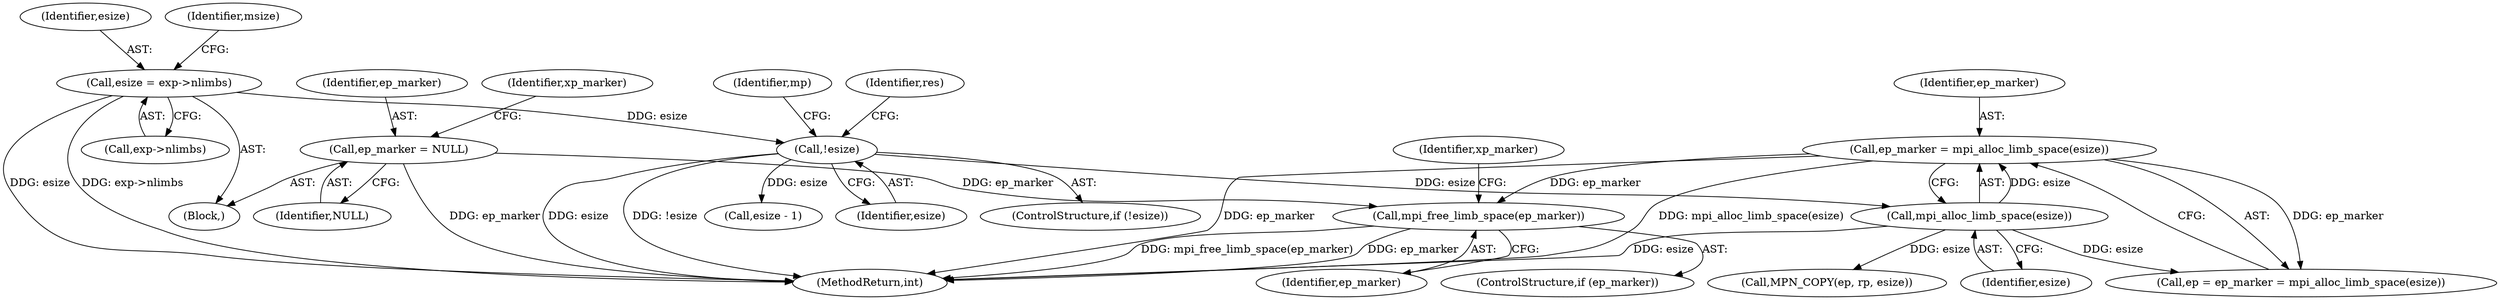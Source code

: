 digraph "0_linux_f5527fffff3f002b0a6b376163613b82f69de073@API" {
"1000870" [label="(Call,mpi_free_limb_space(ep_marker))"];
"1000444" [label="(Call,ep_marker = mpi_alloc_limb_space(esize))"];
"1000446" [label="(Call,mpi_alloc_limb_space(esize))"];
"1000215" [label="(Call,!esize)"];
"1000173" [label="(Call,esize = exp->nlimbs)"];
"1000134" [label="(Call,ep_marker = NULL)"];
"1000446" [label="(Call,mpi_alloc_limb_space(esize))"];
"1000175" [label="(Call,exp->nlimbs)"];
"1000871" [label="(Identifier,ep_marker)"];
"1000139" [label="(Identifier,xp_marker)"];
"1000136" [label="(Identifier,NULL)"];
"1000873" [label="(Identifier,xp_marker)"];
"1000135" [label="(Identifier,ep_marker)"];
"1000173" [label="(Call,esize = exp->nlimbs)"];
"1000445" [label="(Identifier,ep_marker)"];
"1000265" [label="(Identifier,mp)"];
"1000452" [label="(Call,MPN_COPY(ep, rp, esize))"];
"1000442" [label="(Call,ep = ep_marker = mpi_alloc_limb_space(esize))"];
"1000868" [label="(ControlStructure,if (ep_marker))"];
"1000174" [label="(Identifier,esize)"];
"1000882" [label="(MethodReturn,int)"];
"1000870" [label="(Call,mpi_free_limb_space(ep_marker))"];
"1000220" [label="(Identifier,res)"];
"1000444" [label="(Call,ep_marker = mpi_alloc_limb_space(esize))"];
"1000214" [label="(ControlStructure,if (!esize))"];
"1000215" [label="(Call,!esize)"];
"1000447" [label="(Identifier,esize)"];
"1000124" [label="(Block,)"];
"1000527" [label="(Call,esize - 1)"];
"1000179" [label="(Identifier,msize)"];
"1000134" [label="(Call,ep_marker = NULL)"];
"1000216" [label="(Identifier,esize)"];
"1000870" -> "1000868"  [label="AST: "];
"1000870" -> "1000871"  [label="CFG: "];
"1000871" -> "1000870"  [label="AST: "];
"1000873" -> "1000870"  [label="CFG: "];
"1000870" -> "1000882"  [label="DDG: mpi_free_limb_space(ep_marker)"];
"1000870" -> "1000882"  [label="DDG: ep_marker"];
"1000444" -> "1000870"  [label="DDG: ep_marker"];
"1000134" -> "1000870"  [label="DDG: ep_marker"];
"1000444" -> "1000442"  [label="AST: "];
"1000444" -> "1000446"  [label="CFG: "];
"1000445" -> "1000444"  [label="AST: "];
"1000446" -> "1000444"  [label="AST: "];
"1000442" -> "1000444"  [label="CFG: "];
"1000444" -> "1000882"  [label="DDG: mpi_alloc_limb_space(esize)"];
"1000444" -> "1000882"  [label="DDG: ep_marker"];
"1000444" -> "1000442"  [label="DDG: ep_marker"];
"1000446" -> "1000444"  [label="DDG: esize"];
"1000446" -> "1000447"  [label="CFG: "];
"1000447" -> "1000446"  [label="AST: "];
"1000446" -> "1000882"  [label="DDG: esize"];
"1000446" -> "1000442"  [label="DDG: esize"];
"1000215" -> "1000446"  [label="DDG: esize"];
"1000446" -> "1000452"  [label="DDG: esize"];
"1000215" -> "1000214"  [label="AST: "];
"1000215" -> "1000216"  [label="CFG: "];
"1000216" -> "1000215"  [label="AST: "];
"1000220" -> "1000215"  [label="CFG: "];
"1000265" -> "1000215"  [label="CFG: "];
"1000215" -> "1000882"  [label="DDG: esize"];
"1000215" -> "1000882"  [label="DDG: !esize"];
"1000173" -> "1000215"  [label="DDG: esize"];
"1000215" -> "1000527"  [label="DDG: esize"];
"1000173" -> "1000124"  [label="AST: "];
"1000173" -> "1000175"  [label="CFG: "];
"1000174" -> "1000173"  [label="AST: "];
"1000175" -> "1000173"  [label="AST: "];
"1000179" -> "1000173"  [label="CFG: "];
"1000173" -> "1000882"  [label="DDG: exp->nlimbs"];
"1000173" -> "1000882"  [label="DDG: esize"];
"1000134" -> "1000124"  [label="AST: "];
"1000134" -> "1000136"  [label="CFG: "];
"1000135" -> "1000134"  [label="AST: "];
"1000136" -> "1000134"  [label="AST: "];
"1000139" -> "1000134"  [label="CFG: "];
"1000134" -> "1000882"  [label="DDG: ep_marker"];
}
